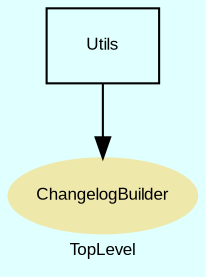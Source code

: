 digraph TopLevel {
    label = "TopLevel"
    compound = true
    fontname = Arial
    fontsize = 8
    bgcolor = lightcyan1
    node [
        color = black,
        fontname = Arial,
        fontsize = 8
    ]

    ChangelogBuilder [
        fontcolor = black,
        shape = ellipse,
        URL = "classes/ChangelogBuilder.html",
        color = palegoldenrod,
        style = filled,
        label = "ChangelogBuilder"
    ]

    Utils [
        shape = box,
        URL = "classes/Utils.html",
        label = "Utils"
    ]

    Utils -> ChangelogBuilder [

    ]

}

